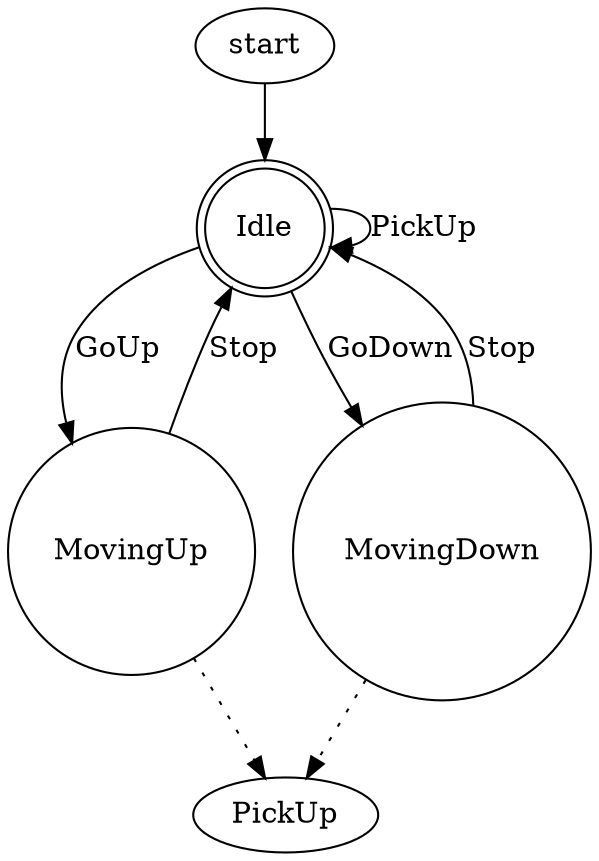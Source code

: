 digraph FSM {
  Idle [shape=circle];
  MovingUp [shape=circle];
  MovingDown [shape=circle];
  start -> Idle;
  Idle [shape=doublecircle];
  Idle -> MovingUp [label="GoUp"];
  MovingUp -> Idle [label="Stop"];
  Idle -> MovingDown [label="GoDown"];
  MovingDown -> Idle [label="Stop"];
  Idle -> Idle [label="PickUp"];
  MovingUp -> PickUp [style=dotted];
  MovingDown -> PickUp [style=dotted];
}